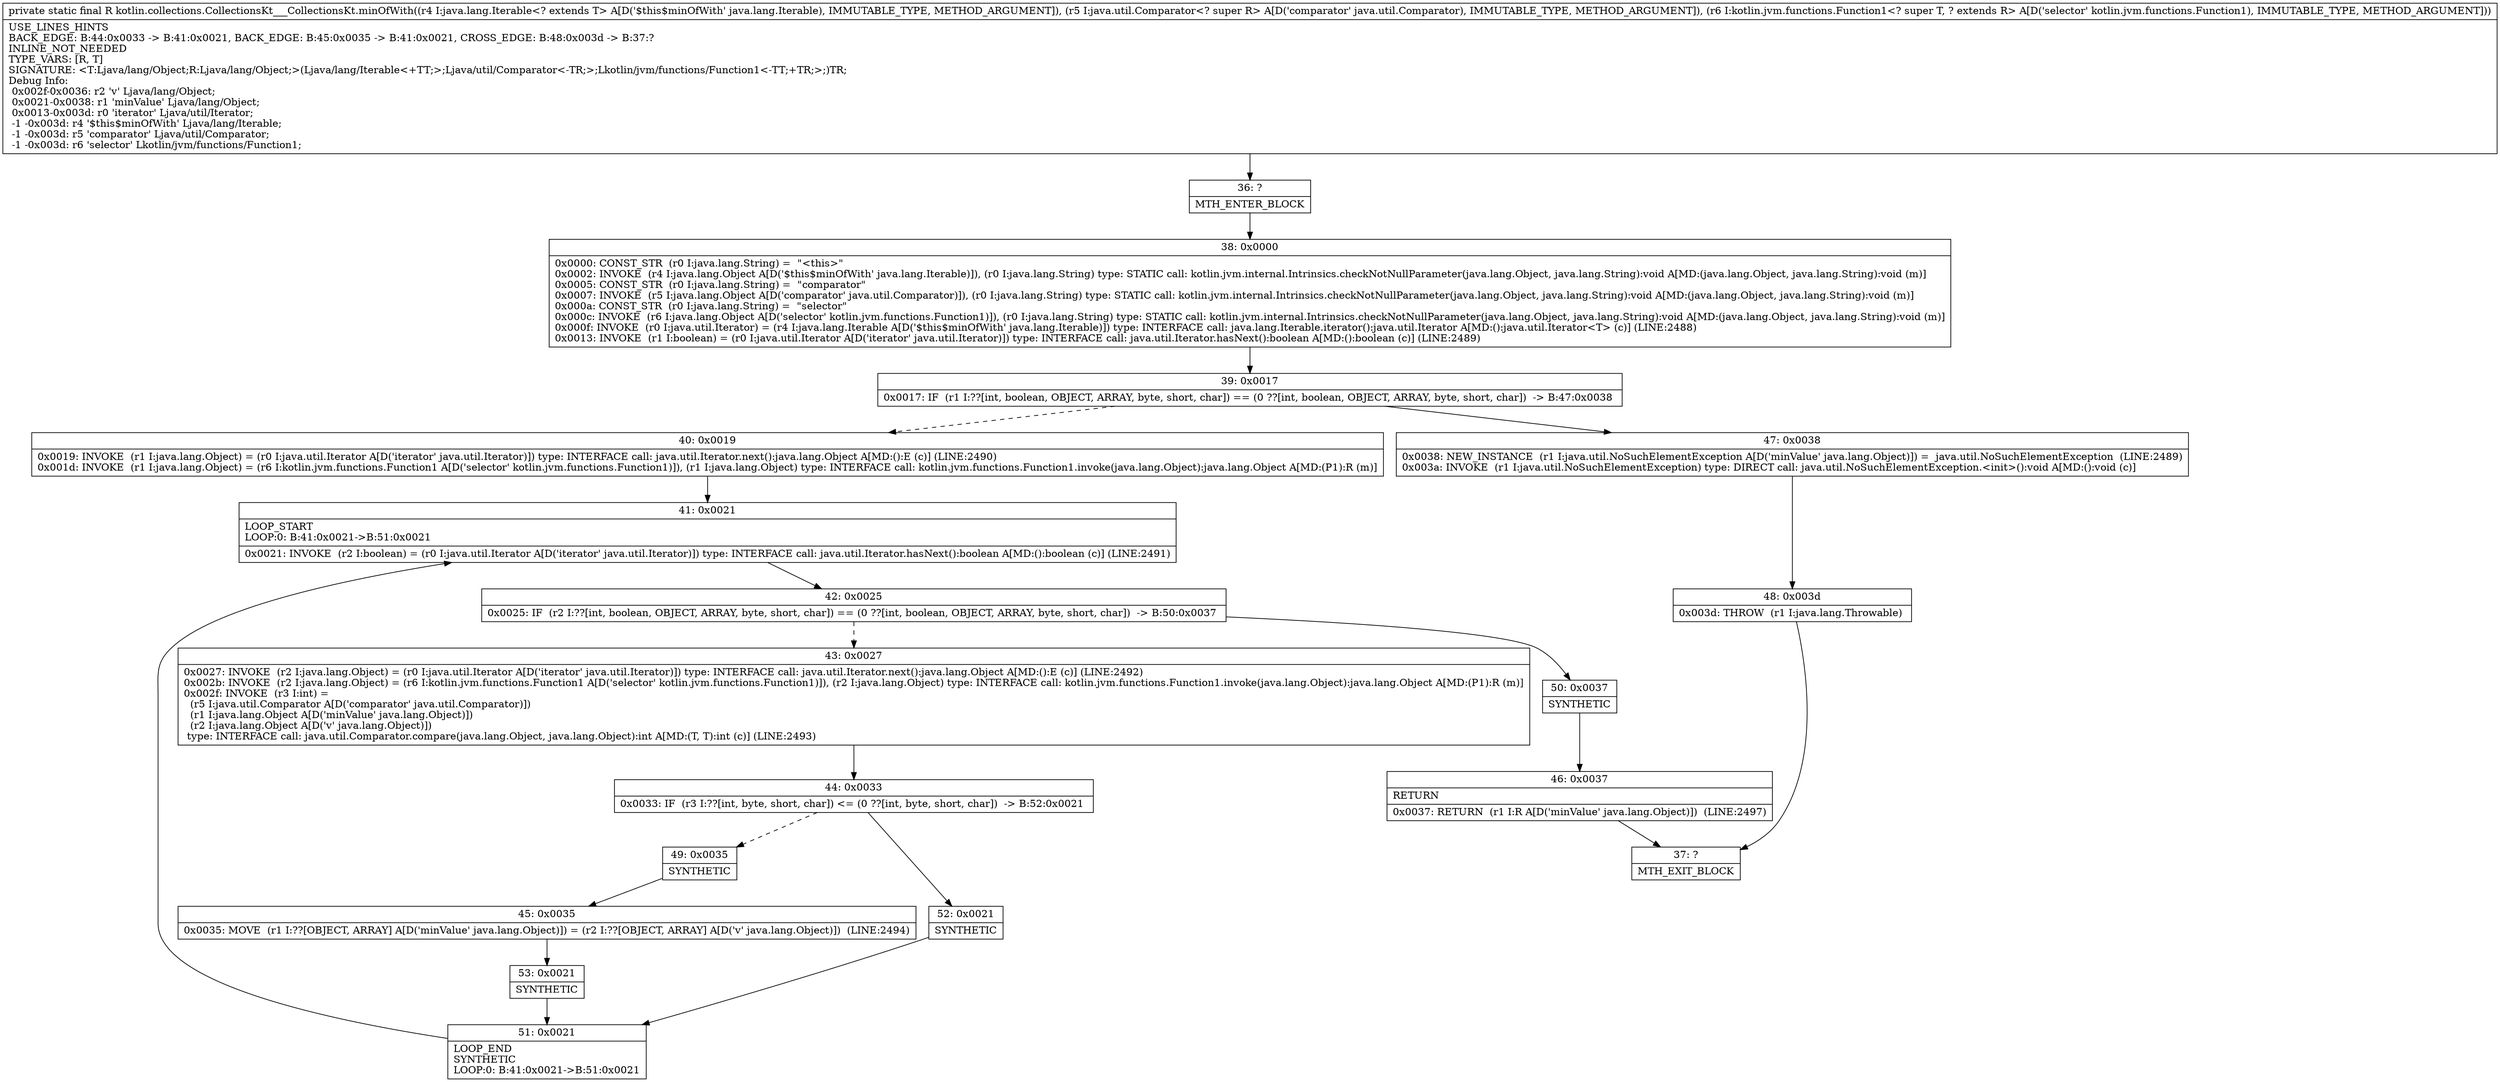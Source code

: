 digraph "CFG forkotlin.collections.CollectionsKt___CollectionsKt.minOfWith(Ljava\/lang\/Iterable;Ljava\/util\/Comparator;Lkotlin\/jvm\/functions\/Function1;)Ljava\/lang\/Object;" {
Node_36 [shape=record,label="{36\:\ ?|MTH_ENTER_BLOCK\l}"];
Node_38 [shape=record,label="{38\:\ 0x0000|0x0000: CONST_STR  (r0 I:java.lang.String) =  \"\<this\>\" \l0x0002: INVOKE  (r4 I:java.lang.Object A[D('$this$minOfWith' java.lang.Iterable)]), (r0 I:java.lang.String) type: STATIC call: kotlin.jvm.internal.Intrinsics.checkNotNullParameter(java.lang.Object, java.lang.String):void A[MD:(java.lang.Object, java.lang.String):void (m)]\l0x0005: CONST_STR  (r0 I:java.lang.String) =  \"comparator\" \l0x0007: INVOKE  (r5 I:java.lang.Object A[D('comparator' java.util.Comparator)]), (r0 I:java.lang.String) type: STATIC call: kotlin.jvm.internal.Intrinsics.checkNotNullParameter(java.lang.Object, java.lang.String):void A[MD:(java.lang.Object, java.lang.String):void (m)]\l0x000a: CONST_STR  (r0 I:java.lang.String) =  \"selector\" \l0x000c: INVOKE  (r6 I:java.lang.Object A[D('selector' kotlin.jvm.functions.Function1)]), (r0 I:java.lang.String) type: STATIC call: kotlin.jvm.internal.Intrinsics.checkNotNullParameter(java.lang.Object, java.lang.String):void A[MD:(java.lang.Object, java.lang.String):void (m)]\l0x000f: INVOKE  (r0 I:java.util.Iterator) = (r4 I:java.lang.Iterable A[D('$this$minOfWith' java.lang.Iterable)]) type: INTERFACE call: java.lang.Iterable.iterator():java.util.Iterator A[MD:():java.util.Iterator\<T\> (c)] (LINE:2488)\l0x0013: INVOKE  (r1 I:boolean) = (r0 I:java.util.Iterator A[D('iterator' java.util.Iterator)]) type: INTERFACE call: java.util.Iterator.hasNext():boolean A[MD:():boolean (c)] (LINE:2489)\l}"];
Node_39 [shape=record,label="{39\:\ 0x0017|0x0017: IF  (r1 I:??[int, boolean, OBJECT, ARRAY, byte, short, char]) == (0 ??[int, boolean, OBJECT, ARRAY, byte, short, char])  \-\> B:47:0x0038 \l}"];
Node_40 [shape=record,label="{40\:\ 0x0019|0x0019: INVOKE  (r1 I:java.lang.Object) = (r0 I:java.util.Iterator A[D('iterator' java.util.Iterator)]) type: INTERFACE call: java.util.Iterator.next():java.lang.Object A[MD:():E (c)] (LINE:2490)\l0x001d: INVOKE  (r1 I:java.lang.Object) = (r6 I:kotlin.jvm.functions.Function1 A[D('selector' kotlin.jvm.functions.Function1)]), (r1 I:java.lang.Object) type: INTERFACE call: kotlin.jvm.functions.Function1.invoke(java.lang.Object):java.lang.Object A[MD:(P1):R (m)]\l}"];
Node_41 [shape=record,label="{41\:\ 0x0021|LOOP_START\lLOOP:0: B:41:0x0021\-\>B:51:0x0021\l|0x0021: INVOKE  (r2 I:boolean) = (r0 I:java.util.Iterator A[D('iterator' java.util.Iterator)]) type: INTERFACE call: java.util.Iterator.hasNext():boolean A[MD:():boolean (c)] (LINE:2491)\l}"];
Node_42 [shape=record,label="{42\:\ 0x0025|0x0025: IF  (r2 I:??[int, boolean, OBJECT, ARRAY, byte, short, char]) == (0 ??[int, boolean, OBJECT, ARRAY, byte, short, char])  \-\> B:50:0x0037 \l}"];
Node_43 [shape=record,label="{43\:\ 0x0027|0x0027: INVOKE  (r2 I:java.lang.Object) = (r0 I:java.util.Iterator A[D('iterator' java.util.Iterator)]) type: INTERFACE call: java.util.Iterator.next():java.lang.Object A[MD:():E (c)] (LINE:2492)\l0x002b: INVOKE  (r2 I:java.lang.Object) = (r6 I:kotlin.jvm.functions.Function1 A[D('selector' kotlin.jvm.functions.Function1)]), (r2 I:java.lang.Object) type: INTERFACE call: kotlin.jvm.functions.Function1.invoke(java.lang.Object):java.lang.Object A[MD:(P1):R (m)]\l0x002f: INVOKE  (r3 I:int) = \l  (r5 I:java.util.Comparator A[D('comparator' java.util.Comparator)])\l  (r1 I:java.lang.Object A[D('minValue' java.lang.Object)])\l  (r2 I:java.lang.Object A[D('v' java.lang.Object)])\l type: INTERFACE call: java.util.Comparator.compare(java.lang.Object, java.lang.Object):int A[MD:(T, T):int (c)] (LINE:2493)\l}"];
Node_44 [shape=record,label="{44\:\ 0x0033|0x0033: IF  (r3 I:??[int, byte, short, char]) \<= (0 ??[int, byte, short, char])  \-\> B:52:0x0021 \l}"];
Node_49 [shape=record,label="{49\:\ 0x0035|SYNTHETIC\l}"];
Node_45 [shape=record,label="{45\:\ 0x0035|0x0035: MOVE  (r1 I:??[OBJECT, ARRAY] A[D('minValue' java.lang.Object)]) = (r2 I:??[OBJECT, ARRAY] A[D('v' java.lang.Object)])  (LINE:2494)\l}"];
Node_53 [shape=record,label="{53\:\ 0x0021|SYNTHETIC\l}"];
Node_51 [shape=record,label="{51\:\ 0x0021|LOOP_END\lSYNTHETIC\lLOOP:0: B:41:0x0021\-\>B:51:0x0021\l}"];
Node_52 [shape=record,label="{52\:\ 0x0021|SYNTHETIC\l}"];
Node_50 [shape=record,label="{50\:\ 0x0037|SYNTHETIC\l}"];
Node_46 [shape=record,label="{46\:\ 0x0037|RETURN\l|0x0037: RETURN  (r1 I:R A[D('minValue' java.lang.Object)])  (LINE:2497)\l}"];
Node_37 [shape=record,label="{37\:\ ?|MTH_EXIT_BLOCK\l}"];
Node_47 [shape=record,label="{47\:\ 0x0038|0x0038: NEW_INSTANCE  (r1 I:java.util.NoSuchElementException A[D('minValue' java.lang.Object)]) =  java.util.NoSuchElementException  (LINE:2489)\l0x003a: INVOKE  (r1 I:java.util.NoSuchElementException) type: DIRECT call: java.util.NoSuchElementException.\<init\>():void A[MD:():void (c)]\l}"];
Node_48 [shape=record,label="{48\:\ 0x003d|0x003d: THROW  (r1 I:java.lang.Throwable) \l}"];
MethodNode[shape=record,label="{private static final R kotlin.collections.CollectionsKt___CollectionsKt.minOfWith((r4 I:java.lang.Iterable\<? extends T\> A[D('$this$minOfWith' java.lang.Iterable), IMMUTABLE_TYPE, METHOD_ARGUMENT]), (r5 I:java.util.Comparator\<? super R\> A[D('comparator' java.util.Comparator), IMMUTABLE_TYPE, METHOD_ARGUMENT]), (r6 I:kotlin.jvm.functions.Function1\<? super T, ? extends R\> A[D('selector' kotlin.jvm.functions.Function1), IMMUTABLE_TYPE, METHOD_ARGUMENT]))  | USE_LINES_HINTS\lBACK_EDGE: B:44:0x0033 \-\> B:41:0x0021, BACK_EDGE: B:45:0x0035 \-\> B:41:0x0021, CROSS_EDGE: B:48:0x003d \-\> B:37:?\lINLINE_NOT_NEEDED\lTYPE_VARS: [R, T]\lSIGNATURE: \<T:Ljava\/lang\/Object;R:Ljava\/lang\/Object;\>(Ljava\/lang\/Iterable\<+TT;\>;Ljava\/util\/Comparator\<\-TR;\>;Lkotlin\/jvm\/functions\/Function1\<\-TT;+TR;\>;)TR;\lDebug Info:\l  0x002f\-0x0036: r2 'v' Ljava\/lang\/Object;\l  0x0021\-0x0038: r1 'minValue' Ljava\/lang\/Object;\l  0x0013\-0x003d: r0 'iterator' Ljava\/util\/Iterator;\l  \-1 \-0x003d: r4 '$this$minOfWith' Ljava\/lang\/Iterable;\l  \-1 \-0x003d: r5 'comparator' Ljava\/util\/Comparator;\l  \-1 \-0x003d: r6 'selector' Lkotlin\/jvm\/functions\/Function1;\l}"];
MethodNode -> Node_36;Node_36 -> Node_38;
Node_38 -> Node_39;
Node_39 -> Node_40[style=dashed];
Node_39 -> Node_47;
Node_40 -> Node_41;
Node_41 -> Node_42;
Node_42 -> Node_43[style=dashed];
Node_42 -> Node_50;
Node_43 -> Node_44;
Node_44 -> Node_49[style=dashed];
Node_44 -> Node_52;
Node_49 -> Node_45;
Node_45 -> Node_53;
Node_53 -> Node_51;
Node_51 -> Node_41;
Node_52 -> Node_51;
Node_50 -> Node_46;
Node_46 -> Node_37;
Node_47 -> Node_48;
Node_48 -> Node_37;
}

